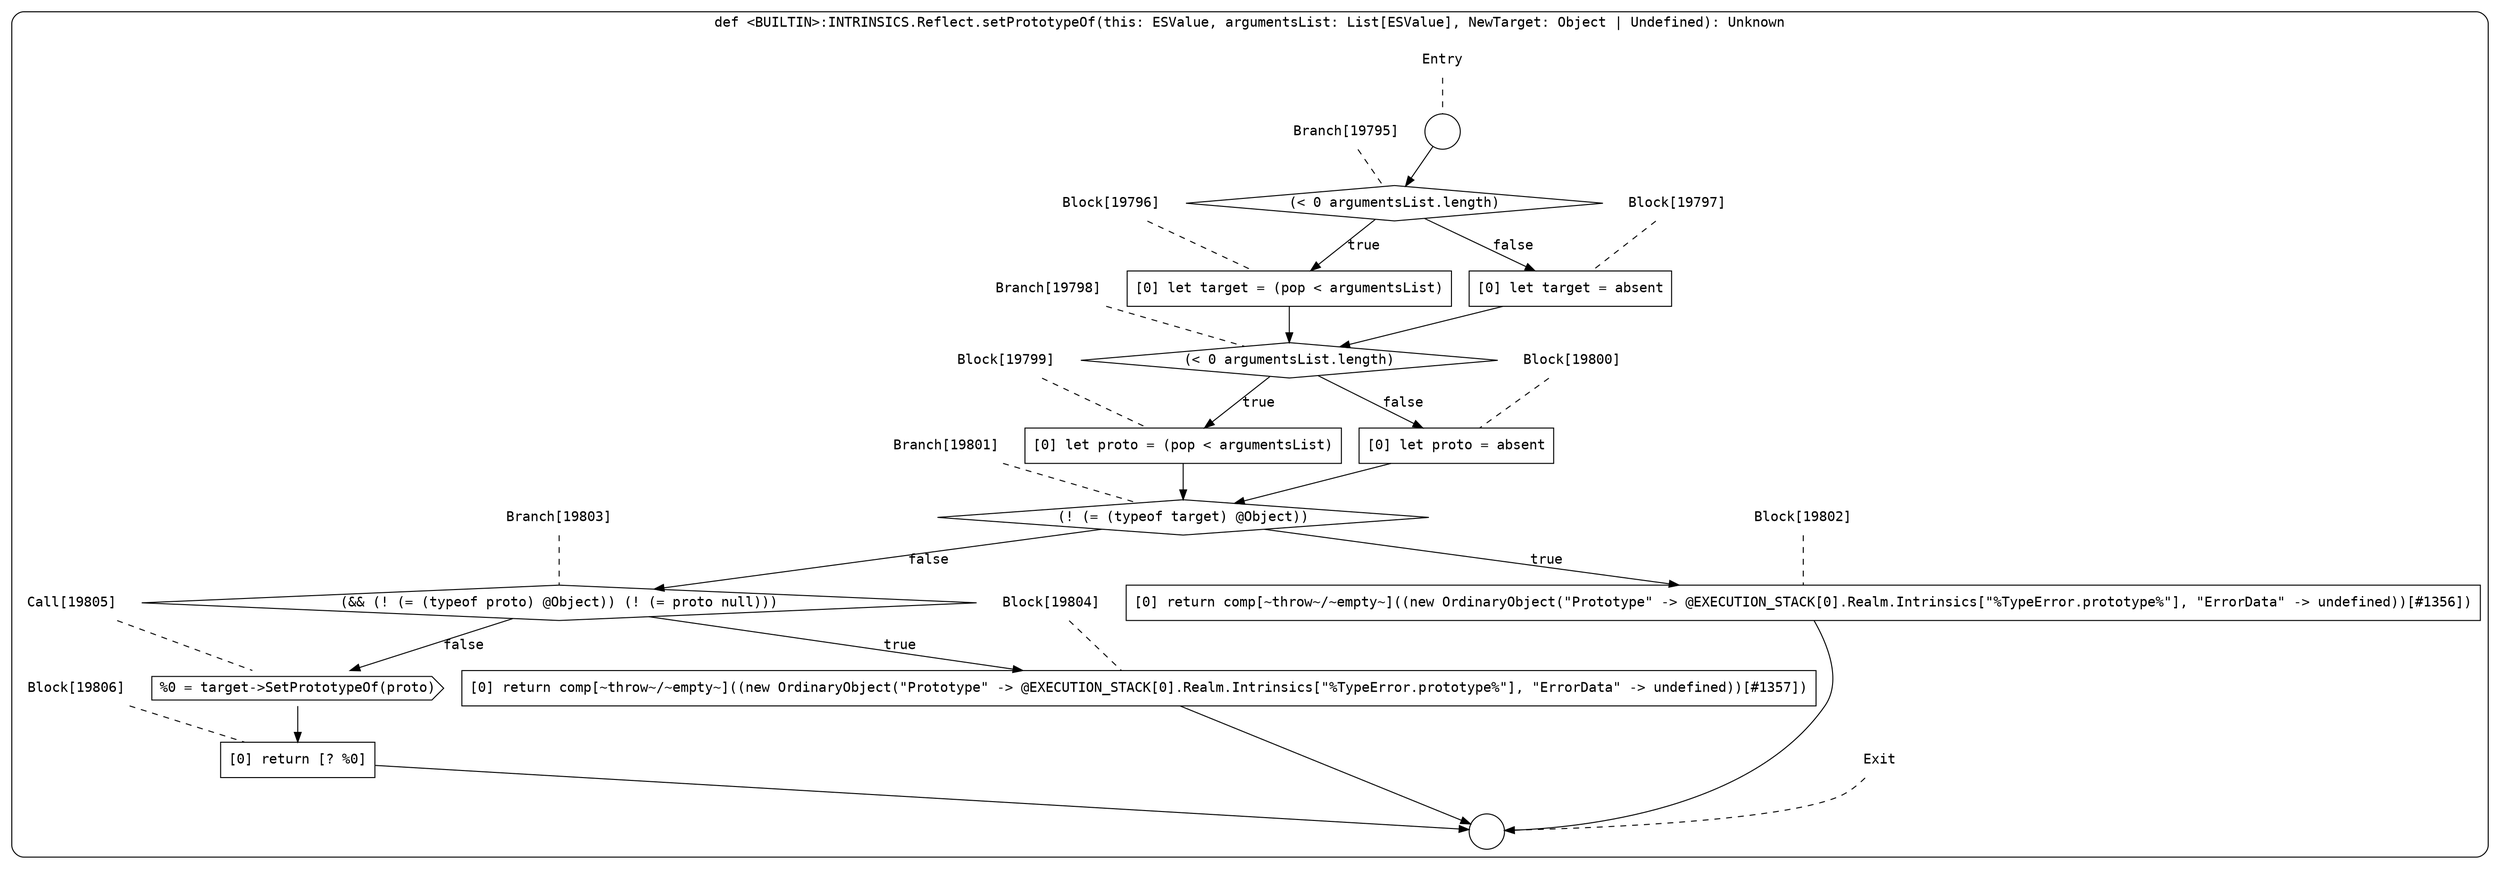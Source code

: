 digraph {
  graph [fontname = "Consolas"]
  node [fontname = "Consolas"]
  edge [fontname = "Consolas"]
  subgraph cluster2658 {
    label = "def <BUILTIN>:INTRINSICS.Reflect.setPrototypeOf(this: ESValue, argumentsList: List[ESValue], NewTarget: Object | Undefined): Unknown"
    style = rounded
    cluster2658_entry_name [shape=none, label=<<font color="black">Entry</font>>]
    cluster2658_entry_name -> cluster2658_entry [arrowhead=none, color="black", style=dashed]
    cluster2658_entry [shape=circle label=" " color="black" fillcolor="white" style=filled]
    cluster2658_entry -> node19795 [color="black"]
    cluster2658_exit_name [shape=none, label=<<font color="black">Exit</font>>]
    cluster2658_exit_name -> cluster2658_exit [arrowhead=none, color="black", style=dashed]
    cluster2658_exit [shape=circle label=" " color="black" fillcolor="white" style=filled]
    node19795_name [shape=none, label=<<font color="black">Branch[19795]</font>>]
    node19795_name -> node19795 [arrowhead=none, color="black", style=dashed]
    node19795 [shape=diamond, label=<<font color="black">(&lt; 0 argumentsList.length)</font>> color="black" fillcolor="white", style=filled]
    node19795 -> node19796 [label=<<font color="black">true</font>> color="black"]
    node19795 -> node19797 [label=<<font color="black">false</font>> color="black"]
    node19796_name [shape=none, label=<<font color="black">Block[19796]</font>>]
    node19796_name -> node19796 [arrowhead=none, color="black", style=dashed]
    node19796 [shape=box, label=<<font color="black">[0] let target = (pop &lt; argumentsList)<BR ALIGN="LEFT"/></font>> color="black" fillcolor="white", style=filled]
    node19796 -> node19798 [color="black"]
    node19797_name [shape=none, label=<<font color="black">Block[19797]</font>>]
    node19797_name -> node19797 [arrowhead=none, color="black", style=dashed]
    node19797 [shape=box, label=<<font color="black">[0] let target = absent<BR ALIGN="LEFT"/></font>> color="black" fillcolor="white", style=filled]
    node19797 -> node19798 [color="black"]
    node19798_name [shape=none, label=<<font color="black">Branch[19798]</font>>]
    node19798_name -> node19798 [arrowhead=none, color="black", style=dashed]
    node19798 [shape=diamond, label=<<font color="black">(&lt; 0 argumentsList.length)</font>> color="black" fillcolor="white", style=filled]
    node19798 -> node19799 [label=<<font color="black">true</font>> color="black"]
    node19798 -> node19800 [label=<<font color="black">false</font>> color="black"]
    node19799_name [shape=none, label=<<font color="black">Block[19799]</font>>]
    node19799_name -> node19799 [arrowhead=none, color="black", style=dashed]
    node19799 [shape=box, label=<<font color="black">[0] let proto = (pop &lt; argumentsList)<BR ALIGN="LEFT"/></font>> color="black" fillcolor="white", style=filled]
    node19799 -> node19801 [color="black"]
    node19800_name [shape=none, label=<<font color="black">Block[19800]</font>>]
    node19800_name -> node19800 [arrowhead=none, color="black", style=dashed]
    node19800 [shape=box, label=<<font color="black">[0] let proto = absent<BR ALIGN="LEFT"/></font>> color="black" fillcolor="white", style=filled]
    node19800 -> node19801 [color="black"]
    node19801_name [shape=none, label=<<font color="black">Branch[19801]</font>>]
    node19801_name -> node19801 [arrowhead=none, color="black", style=dashed]
    node19801 [shape=diamond, label=<<font color="black">(! (= (typeof target) @Object))</font>> color="black" fillcolor="white", style=filled]
    node19801 -> node19802 [label=<<font color="black">true</font>> color="black"]
    node19801 -> node19803 [label=<<font color="black">false</font>> color="black"]
    node19802_name [shape=none, label=<<font color="black">Block[19802]</font>>]
    node19802_name -> node19802 [arrowhead=none, color="black", style=dashed]
    node19802 [shape=box, label=<<font color="black">[0] return comp[~throw~/~empty~]((new OrdinaryObject(&quot;Prototype&quot; -&gt; @EXECUTION_STACK[0].Realm.Intrinsics[&quot;%TypeError.prototype%&quot;], &quot;ErrorData&quot; -&gt; undefined))[#1356])<BR ALIGN="LEFT"/></font>> color="black" fillcolor="white", style=filled]
    node19802 -> cluster2658_exit [color="black"]
    node19803_name [shape=none, label=<<font color="black">Branch[19803]</font>>]
    node19803_name -> node19803 [arrowhead=none, color="black", style=dashed]
    node19803 [shape=diamond, label=<<font color="black">(&amp;&amp; (! (= (typeof proto) @Object)) (! (= proto null)))</font>> color="black" fillcolor="white", style=filled]
    node19803 -> node19804 [label=<<font color="black">true</font>> color="black"]
    node19803 -> node19805 [label=<<font color="black">false</font>> color="black"]
    node19804_name [shape=none, label=<<font color="black">Block[19804]</font>>]
    node19804_name -> node19804 [arrowhead=none, color="black", style=dashed]
    node19804 [shape=box, label=<<font color="black">[0] return comp[~throw~/~empty~]((new OrdinaryObject(&quot;Prototype&quot; -&gt; @EXECUTION_STACK[0].Realm.Intrinsics[&quot;%TypeError.prototype%&quot;], &quot;ErrorData&quot; -&gt; undefined))[#1357])<BR ALIGN="LEFT"/></font>> color="black" fillcolor="white", style=filled]
    node19804 -> cluster2658_exit [color="black"]
    node19805_name [shape=none, label=<<font color="black">Call[19805]</font>>]
    node19805_name -> node19805 [arrowhead=none, color="black", style=dashed]
    node19805 [shape=cds, label=<<font color="black">%0 = target-&gt;SetPrototypeOf(proto)</font>> color="black" fillcolor="white", style=filled]
    node19805 -> node19806 [color="black"]
    node19806_name [shape=none, label=<<font color="black">Block[19806]</font>>]
    node19806_name -> node19806 [arrowhead=none, color="black", style=dashed]
    node19806 [shape=box, label=<<font color="black">[0] return [? %0]<BR ALIGN="LEFT"/></font>> color="black" fillcolor="white", style=filled]
    node19806 -> cluster2658_exit [color="black"]
  }
}